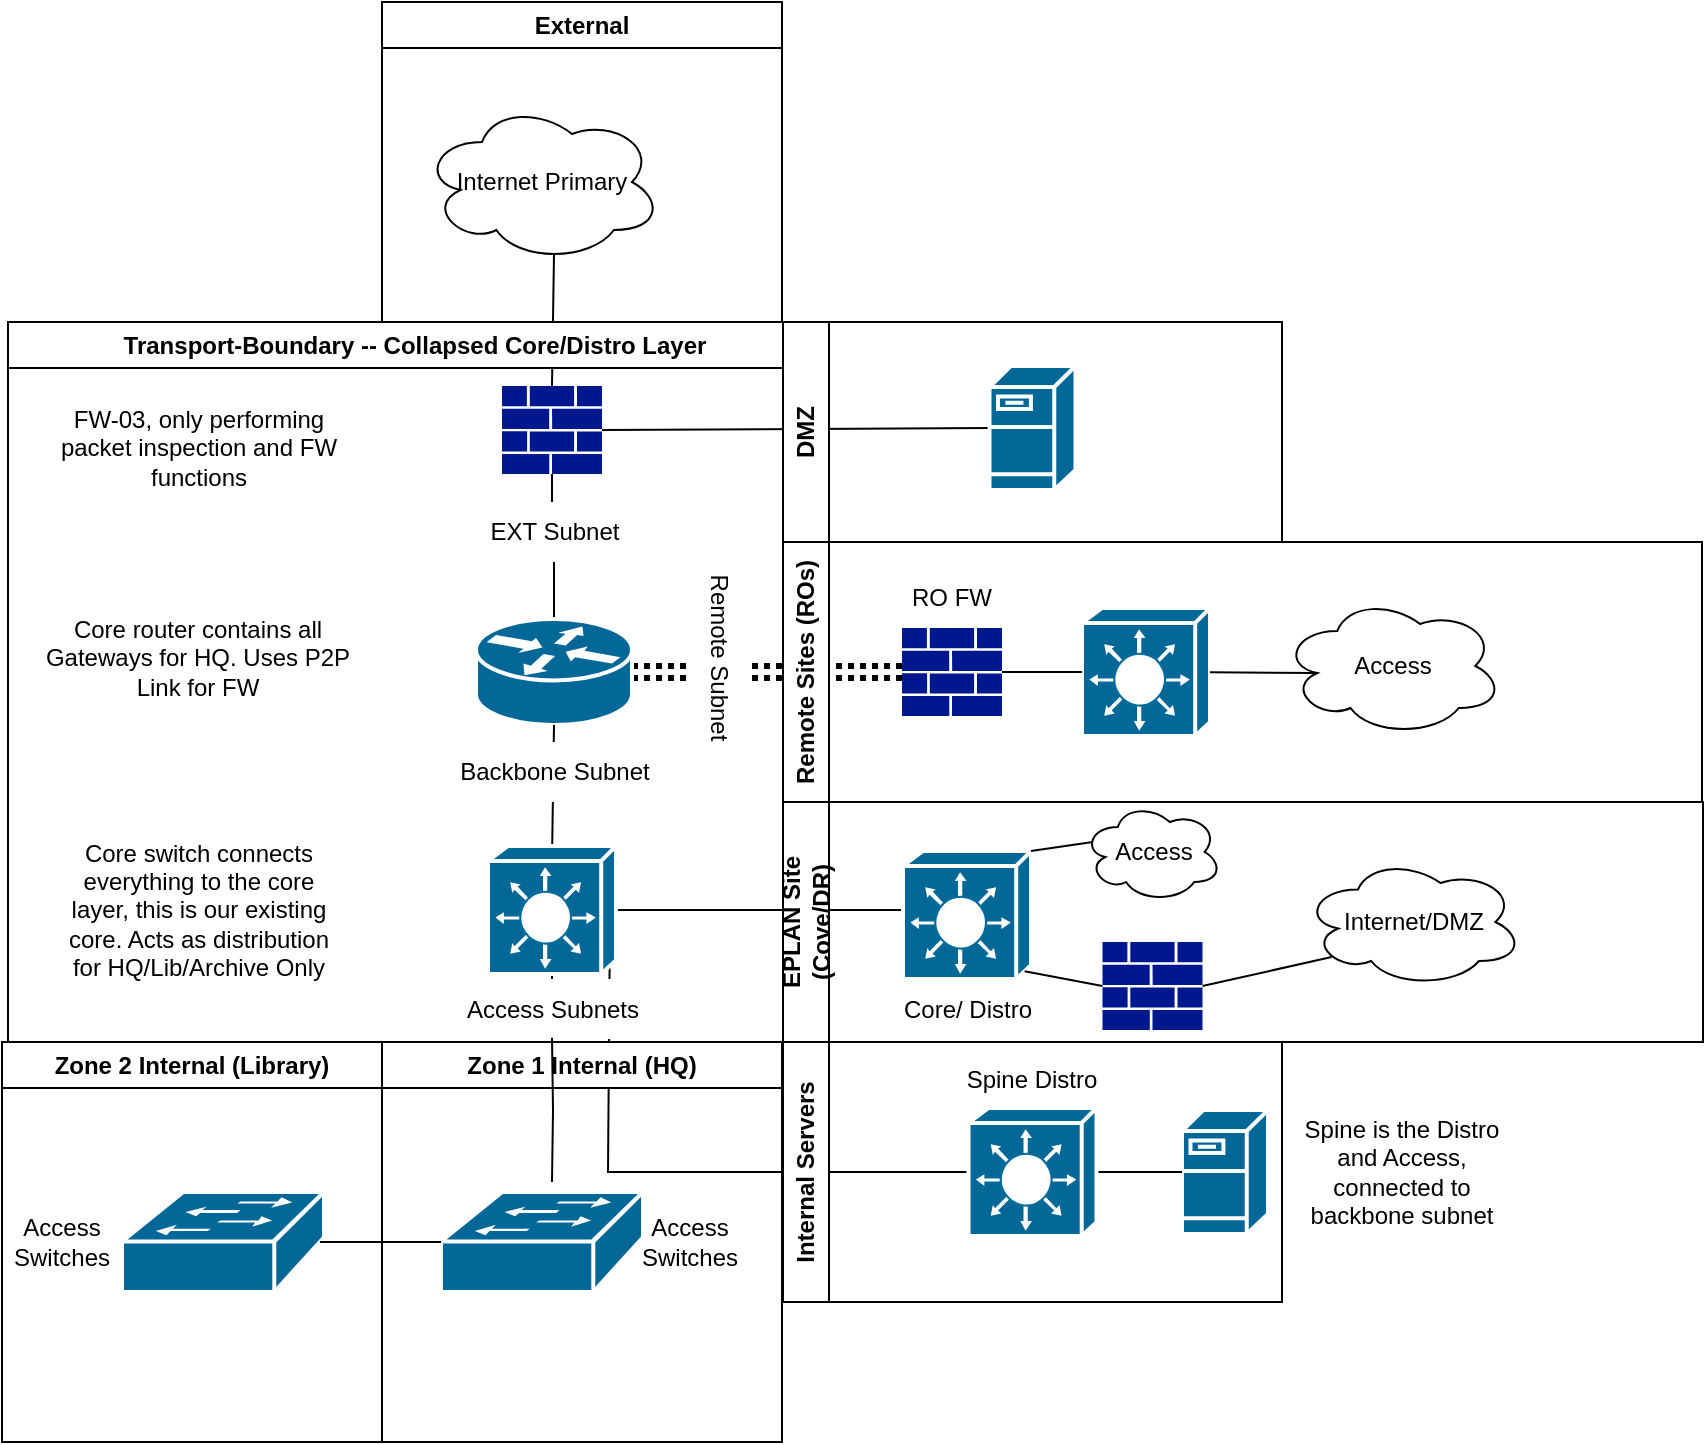 <mxfile version="26.1.0" pages="2">
  <diagram name="L3 Topo" id="GOpjCKeXJividRKamB3C">
    <mxGraphModel dx="1434" dy="746" grid="1" gridSize="10" guides="1" tooltips="1" connect="1" arrows="1" fold="1" page="1" pageScale="1" pageWidth="850" pageHeight="1100" math="0" shadow="0">
      <root>
        <mxCell id="0" />
        <mxCell id="1" parent="0" />
        <mxCell id="XTu77mCVGWq_RQ6g_cSt-16" value="" style="endArrow=none;html=1;rounded=0;entryX=0;entryY=0.5;entryDx=0;entryDy=0;entryPerimeter=0;exitX=1;exitY=0.5;exitDx=0;exitDy=0;exitPerimeter=0;dashed=1;dashPattern=1 1;shape=link;strokeWidth=3;" edge="1" parent="1" source="jJH2B-7xsKmhPhyJe4CN-5" target="XTu77mCVGWq_RQ6g_cSt-17">
          <mxGeometry width="50" height="50" relative="1" as="geometry">
            <mxPoint x="400" y="570" as="sourcePoint" />
            <mxPoint x="450" y="404" as="targetPoint" />
          </mxGeometry>
        </mxCell>
        <mxCell id="re71gaIuVMO5YuEKO1F2-16" value="" style="edgeStyle=orthogonalEdgeStyle;rounded=0;orthogonalLoop=1;jettySize=auto;html=1;endArrow=none;startFill=0;exitX=0;exitY=0.5;exitDx=0;exitDy=0;exitPerimeter=0;entryX=1;entryY=0.5;entryDx=0;entryDy=0;entryPerimeter=0;" parent="1" target="re71gaIuVMO5YuEKO1F2-15" edge="1" source="re71gaIuVMO5YuEKO1F2-2">
          <mxGeometry relative="1" as="geometry">
            <mxPoint x="460" y="396.5" as="sourcePoint" />
            <mxPoint x="360" y="530" as="targetPoint" />
            <Array as="points">
              <mxPoint x="451" y="524" />
            </Array>
          </mxGeometry>
        </mxCell>
        <mxCell id="jJH2B-7xsKmhPhyJe4CN-24" value="" style="endArrow=none;html=1;rounded=0;entryX=0;entryY=0.5;entryDx=0;entryDy=0;entryPerimeter=0;exitX=0.95;exitY=0.94;exitDx=0;exitDy=0;exitPerimeter=0;" parent="1" source="re71gaIuVMO5YuEKO1F2-15" target="re71gaIuVMO5YuEKO1F2-11" edge="1">
          <mxGeometry width="50" height="50" relative="1" as="geometry">
            <mxPoint x="320" y="524" as="sourcePoint" />
            <mxPoint x="420" y="525" as="targetPoint" />
            <Array as="points">
              <mxPoint x="303" y="655" />
            </Array>
          </mxGeometry>
        </mxCell>
        <mxCell id="jJH2B-7xsKmhPhyJe4CN-29" value="" style="edgeStyle=orthogonalEdgeStyle;rounded=0;orthogonalLoop=1;jettySize=auto;html=1;endArrow=none;startFill=0;entryX=0.5;entryY=0.98;entryDx=0;entryDy=0;entryPerimeter=0;" parent="1" edge="1" source="XTu77mCVGWq_RQ6g_cSt-20">
          <mxGeometry relative="1" as="geometry">
            <mxPoint x="275" y="548" as="targetPoint" />
            <mxPoint x="275" y="660" as="sourcePoint" />
          </mxGeometry>
        </mxCell>
        <mxCell id="jJH2B-7xsKmhPhyJe4CN-3" value="" style="endArrow=none;html=1;rounded=0;entryX=0.55;entryY=0.95;entryDx=0;entryDy=0;entryPerimeter=0;exitX=0.5;exitY=0;exitDx=0;exitDy=0;exitPerimeter=0;" parent="1" source="jJH2B-7xsKmhPhyJe4CN-1" target="jJH2B-7xsKmhPhyJe4CN-2" edge="1">
          <mxGeometry width="50" height="50" relative="1" as="geometry">
            <mxPoint x="-65" y="320" as="sourcePoint" />
            <mxPoint x="-15" y="270" as="targetPoint" />
          </mxGeometry>
        </mxCell>
        <mxCell id="jJH2B-7xsKmhPhyJe4CN-4" value="External" style="swimlane;whiteSpace=wrap;html=1;" parent="1" vertex="1">
          <mxGeometry x="190" y="70" width="200" height="160" as="geometry" />
        </mxCell>
        <mxCell id="jJH2B-7xsKmhPhyJe4CN-2" value="Internet Primary" style="ellipse;shape=cloud;whiteSpace=wrap;html=1;" parent="jJH2B-7xsKmhPhyJe4CN-4" vertex="1">
          <mxGeometry x="20" y="50" width="120" height="80" as="geometry" />
        </mxCell>
        <mxCell id="jJH2B-7xsKmhPhyJe4CN-8" value="Transport-Boundary -- Collapsed Core/Distro Layer" style="swimlane;whiteSpace=wrap;html=1;" parent="1" vertex="1">
          <mxGeometry x="3" y="230" width="407" height="360" as="geometry" />
        </mxCell>
        <mxCell id="re71gaIuVMO5YuEKO1F2-22" value="" style="edgeStyle=orthogonalEdgeStyle;rounded=0;orthogonalLoop=1;jettySize=auto;html=1;endArrow=none;startFill=0;entryX=0.5;entryY=1;entryDx=0;entryDy=0;entryPerimeter=0;" parent="jJH2B-7xsKmhPhyJe4CN-8" source="jJH2B-7xsKmhPhyJe4CN-5" target="jJH2B-7xsKmhPhyJe4CN-1" edge="1">
          <mxGeometry relative="1" as="geometry">
            <mxPoint x="735" y="310" as="sourcePoint" />
            <mxPoint x="735" y="246" as="targetPoint" />
          </mxGeometry>
        </mxCell>
        <mxCell id="jJH2B-7xsKmhPhyJe4CN-1" value="" style="sketch=0;aspect=fixed;pointerEvents=1;shadow=0;dashed=0;html=1;strokeColor=none;labelPosition=center;verticalLabelPosition=bottom;verticalAlign=top;align=center;fillColor=#00188D;shape=mxgraph.mscae.enterprise.firewall" parent="jJH2B-7xsKmhPhyJe4CN-8" vertex="1">
          <mxGeometry x="247" y="32" width="50" height="44" as="geometry" />
        </mxCell>
        <mxCell id="jJH2B-7xsKmhPhyJe4CN-5" value="" style="shape=mxgraph.cisco.routers.router;sketch=0;html=1;pointerEvents=1;dashed=0;fillColor=#036897;strokeColor=#ffffff;strokeWidth=2;verticalLabelPosition=bottom;verticalAlign=top;align=center;outlineConnect=0;" parent="jJH2B-7xsKmhPhyJe4CN-8" vertex="1">
          <mxGeometry x="234" y="148.5" width="78" height="53" as="geometry" />
        </mxCell>
        <mxCell id="jJH2B-7xsKmhPhyJe4CN-6" value="Core router contains all Gateways for HQ. Uses P2P Link for FW" style="text;html=1;align=center;verticalAlign=middle;whiteSpace=wrap;rounded=0;" parent="jJH2B-7xsKmhPhyJe4CN-8" vertex="1">
          <mxGeometry x="7" y="143" width="176" height="50" as="geometry" />
        </mxCell>
        <mxCell id="jJH2B-7xsKmhPhyJe4CN-9" value="FW-03, only performing packet inspection and FW functions" style="text;html=1;align=center;verticalAlign=middle;whiteSpace=wrap;rounded=0;" parent="jJH2B-7xsKmhPhyJe4CN-8" vertex="1">
          <mxGeometry x="17.5" y="41" width="155" height="43" as="geometry" />
        </mxCell>
        <mxCell id="jJH2B-7xsKmhPhyJe4CN-21" value="" style="edgeStyle=orthogonalEdgeStyle;rounded=0;orthogonalLoop=1;jettySize=auto;html=1;entryX=0.5;entryY=1;entryDx=0;entryDy=0;entryPerimeter=0;endArrow=none;startFill=0;exitX=0.5;exitY=0;exitDx=0;exitDy=0;exitPerimeter=0;" parent="jJH2B-7xsKmhPhyJe4CN-8" target="jJH2B-7xsKmhPhyJe4CN-5" edge="1">
          <mxGeometry relative="1" as="geometry">
            <mxPoint x="272" y="269" as="sourcePoint" />
            <mxPoint x="272" y="234" as="targetPoint" />
          </mxGeometry>
        </mxCell>
        <mxCell id="jJH2B-7xsKmhPhyJe4CN-26" value="Core switch connects everything to the core layer, this is our existing core. Acts as distribution for HQ/Lib/Archive Only" style="text;html=1;align=center;verticalAlign=middle;whiteSpace=wrap;rounded=0;" parent="jJH2B-7xsKmhPhyJe4CN-8" vertex="1">
          <mxGeometry x="27.5" y="259.5" width="135" height="69" as="geometry" />
        </mxCell>
        <mxCell id="jJH2B-7xsKmhPhyJe4CN-40" value="&lt;font style=&quot;color: light-dark(rgb(0, 0, 0), rgb(3, 3, 3));&quot;&gt;Backbone Subnet&lt;/font&gt;" style="text;html=1;align=center;verticalAlign=middle;whiteSpace=wrap;rounded=0;fillColor=light-dark(#FFFFFF,#FFFFFF);fillStyle=solid;" parent="jJH2B-7xsKmhPhyJe4CN-8" vertex="1">
          <mxGeometry x="221.5" y="210" width="103" height="30" as="geometry" />
        </mxCell>
        <mxCell id="re71gaIuVMO5YuEKO1F2-15" value="" style="shape=mxgraph.cisco.switches.layer_3_switch;sketch=0;html=1;pointerEvents=1;dashed=0;fillColor=#036897;strokeColor=#ffffff;strokeWidth=2;verticalLabelPosition=bottom;verticalAlign=top;align=center;outlineConnect=0;" parent="jJH2B-7xsKmhPhyJe4CN-8" vertex="1">
          <mxGeometry x="240" y="262" width="64" height="64" as="geometry" />
        </mxCell>
        <mxCell id="re71gaIuVMO5YuEKO1F2-21" value="&lt;font style=&quot;color: light-dark(rgb(0, 0, 0), rgb(3, 3, 3));&quot;&gt;EXT Subnet&lt;/font&gt;" style="text;html=1;align=center;verticalAlign=middle;whiteSpace=wrap;rounded=0;fillColor=light-dark(#FFFFFF,#FFFFFF);fillStyle=solid;" parent="jJH2B-7xsKmhPhyJe4CN-8" vertex="1">
          <mxGeometry x="221.5" y="90" width="103" height="30" as="geometry" />
        </mxCell>
        <mxCell id="re71gaIuVMO5YuEKO1F2-9" value="&lt;font style=&quot;color: light-dark(rgb(0, 0, 0), rgb(3, 3, 3));&quot;&gt;Remote Subnet&lt;/font&gt;" style="text;html=1;align=center;verticalAlign=middle;whiteSpace=wrap;rounded=0;fillColor=light-dark(#FFFFFF,#FFFFFF);fillStyle=solid;rotation=90;" parent="jJH2B-7xsKmhPhyJe4CN-8" vertex="1">
          <mxGeometry x="304" y="153" width="103" height="30" as="geometry" />
        </mxCell>
        <mxCell id="XTu77mCVGWq_RQ6g_cSt-20" value="&lt;font style=&quot;color: light-dark(rgb(0, 0, 0), rgb(3, 3, 3));&quot;&gt;Access Subnets&lt;/font&gt;" style="text;html=1;align=center;verticalAlign=middle;whiteSpace=wrap;rounded=0;fillColor=light-dark(#FFFFFF,#FFFFFF);fillStyle=solid;" vertex="1" parent="jJH2B-7xsKmhPhyJe4CN-8">
          <mxGeometry x="220.5" y="328.5" width="103" height="30" as="geometry" />
        </mxCell>
        <mxCell id="jJH2B-7xsKmhPhyJe4CN-14" value="" style="endArrow=none;html=1;rounded=0;entryX=0;entryY=0.5;entryDx=0;entryDy=0;entryPerimeter=0;exitX=1;exitY=0.5;exitDx=0;exitDy=0;exitPerimeter=0;" parent="1" source="jJH2B-7xsKmhPhyJe4CN-1" target="jJH2B-7xsKmhPhyJe4CN-13" edge="1">
          <mxGeometry width="50" height="50" relative="1" as="geometry">
            <mxPoint x="300" y="370" as="sourcePoint" />
            <mxPoint x="350" y="320" as="targetPoint" />
          </mxGeometry>
        </mxCell>
        <mxCell id="jJH2B-7xsKmhPhyJe4CN-10" value="DMZ" style="swimlane;horizontal=0;whiteSpace=wrap;html=1;flipH=1;flipV=0;direction=west;" parent="1" vertex="1">
          <mxGeometry x="390.5" y="230" width="249.5" height="110" as="geometry" />
        </mxCell>
        <mxCell id="jJH2B-7xsKmhPhyJe4CN-13" value="" style="shape=mxgraph.cisco.servers.fileserver;sketch=0;html=1;pointerEvents=1;dashed=0;fillColor=#036897;strokeColor=#ffffff;strokeWidth=2;verticalLabelPosition=bottom;verticalAlign=top;align=center;outlineConnect=0;" parent="jJH2B-7xsKmhPhyJe4CN-10" vertex="1">
          <mxGeometry x="103.25" y="22" width="43" height="62" as="geometry" />
        </mxCell>
        <mxCell id="jJH2B-7xsKmhPhyJe4CN-18" value="Zone 1 Internal (HQ)" style="swimlane;whiteSpace=wrap;html=1;" parent="1" vertex="1">
          <mxGeometry x="190" y="590" width="200" height="200" as="geometry" />
        </mxCell>
        <mxCell id="jJH2B-7xsKmhPhyJe4CN-28" value="Access Switches" style="text;html=1;align=center;verticalAlign=middle;whiteSpace=wrap;rounded=0;" parent="jJH2B-7xsKmhPhyJe4CN-18" vertex="1">
          <mxGeometry x="124" y="85" width="60" height="30" as="geometry" />
        </mxCell>
        <mxCell id="re71gaIuVMO5YuEKO1F2-12" value="" style="shape=mxgraph.cisco.switches.workgroup_switch;sketch=0;html=1;pointerEvents=1;dashed=0;fillColor=#036897;strokeColor=#ffffff;strokeWidth=2;verticalLabelPosition=bottom;verticalAlign=top;align=center;outlineConnect=0;" parent="jJH2B-7xsKmhPhyJe4CN-18" vertex="1">
          <mxGeometry x="29.5" y="75" width="101" height="50" as="geometry" />
        </mxCell>
        <mxCell id="jJH2B-7xsKmhPhyJe4CN-30" value="Zone 2 Internal (Library)" style="swimlane;whiteSpace=wrap;html=1;" parent="1" vertex="1">
          <mxGeometry y="590" width="190" height="200" as="geometry" />
        </mxCell>
        <mxCell id="jJH2B-7xsKmhPhyJe4CN-32" value="Access Switches" style="text;html=1;align=center;verticalAlign=middle;whiteSpace=wrap;rounded=0;" parent="jJH2B-7xsKmhPhyJe4CN-30" vertex="1">
          <mxGeometry y="85" width="60" height="30" as="geometry" />
        </mxCell>
        <mxCell id="re71gaIuVMO5YuEKO1F2-13" value="" style="shape=mxgraph.cisco.switches.workgroup_switch;sketch=0;html=1;pointerEvents=1;dashed=0;fillColor=#036897;strokeColor=#ffffff;strokeWidth=2;verticalLabelPosition=bottom;verticalAlign=top;align=center;outlineConnect=0;" parent="jJH2B-7xsKmhPhyJe4CN-30" vertex="1">
          <mxGeometry x="60" y="75" width="101" height="50" as="geometry" />
        </mxCell>
        <mxCell id="jJH2B-7xsKmhPhyJe4CN-37" value="Spine is the Distro and Access, connected to backbone subnet" style="text;html=1;align=center;verticalAlign=middle;whiteSpace=wrap;rounded=0;" parent="1" vertex="1">
          <mxGeometry x="650" y="617.5" width="100" height="75" as="geometry" />
        </mxCell>
        <mxCell id="jJH2B-7xsKmhPhyJe4CN-15" value="Internal Servers" style="swimlane;horizontal=0;whiteSpace=wrap;html=1;flipH=1;flipV=0;direction=west;startSize=23;" parent="1" vertex="1">
          <mxGeometry x="390.5" y="590" width="249.5" height="130" as="geometry" />
        </mxCell>
        <mxCell id="jJH2B-7xsKmhPhyJe4CN-16" value="" style="shape=mxgraph.cisco.servers.fileserver;sketch=0;html=1;pointerEvents=1;dashed=0;fillColor=#036897;strokeColor=#ffffff;strokeWidth=2;verticalLabelPosition=bottom;verticalAlign=top;align=center;outlineConnect=0;" parent="jJH2B-7xsKmhPhyJe4CN-15" vertex="1">
          <mxGeometry x="199.5" y="34" width="43" height="62" as="geometry" />
        </mxCell>
        <mxCell id="jJH2B-7xsKmhPhyJe4CN-25" value="Spine Distro" style="text;html=1;align=center;verticalAlign=middle;whiteSpace=wrap;rounded=0;" parent="jJH2B-7xsKmhPhyJe4CN-15" vertex="1">
          <mxGeometry x="84.75" y="4" width="80" height="30" as="geometry" />
        </mxCell>
        <mxCell id="re71gaIuVMO5YuEKO1F2-17" value="" style="edgeStyle=orthogonalEdgeStyle;rounded=0;orthogonalLoop=1;jettySize=auto;html=1;endArrow=none;startFill=0;" parent="jJH2B-7xsKmhPhyJe4CN-15" source="jJH2B-7xsKmhPhyJe4CN-16" target="re71gaIuVMO5YuEKO1F2-11" edge="1">
          <mxGeometry relative="1" as="geometry">
            <mxPoint x="954" y="465" as="targetPoint" />
            <mxPoint x="1050.5" y="465" as="sourcePoint" />
          </mxGeometry>
        </mxCell>
        <mxCell id="re71gaIuVMO5YuEKO1F2-11" value="" style="shape=mxgraph.cisco.switches.layer_3_switch;sketch=0;html=1;pointerEvents=1;dashed=0;fillColor=#036897;strokeColor=#ffffff;strokeWidth=2;verticalLabelPosition=bottom;verticalAlign=top;align=center;outlineConnect=0;" parent="jJH2B-7xsKmhPhyJe4CN-15" vertex="1">
          <mxGeometry x="92.75" y="33" width="64" height="64" as="geometry" />
        </mxCell>
        <mxCell id="jJH2B-7xsKmhPhyJe4CN-41" value="EPLAN Site (Cove/DR)" style="swimlane;horizontal=0;whiteSpace=wrap;html=1;startSize=23;" parent="1" vertex="1">
          <mxGeometry x="390.5" y="470" width="460" height="120" as="geometry" />
        </mxCell>
        <mxCell id="re71gaIuVMO5YuEKO1F2-5" value="Core/ Distro" style="text;html=1;align=center;verticalAlign=middle;whiteSpace=wrap;rounded=0;" parent="jJH2B-7xsKmhPhyJe4CN-41" vertex="1">
          <mxGeometry x="32" y="88.5" width="120" height="30" as="geometry" />
        </mxCell>
        <mxCell id="re71gaIuVMO5YuEKO1F2-2" value="" style="shape=mxgraph.cisco.switches.layer_3_switch;sketch=0;html=1;pointerEvents=1;dashed=0;fillColor=#036897;strokeColor=#ffffff;strokeWidth=2;verticalLabelPosition=bottom;verticalAlign=top;align=center;outlineConnect=0;" parent="jJH2B-7xsKmhPhyJe4CN-41" vertex="1">
          <mxGeometry x="60" y="24.5" width="64" height="64" as="geometry" />
        </mxCell>
        <mxCell id="re71gaIuVMO5YuEKO1F2-23" value="Access" style="ellipse;shape=cloud;whiteSpace=wrap;html=1;" parent="jJH2B-7xsKmhPhyJe4CN-41" vertex="1">
          <mxGeometry x="150" width="69.5" height="50" as="geometry" />
        </mxCell>
        <mxCell id="XTu77mCVGWq_RQ6g_cSt-6" value="" style="sketch=0;aspect=fixed;pointerEvents=1;shadow=0;dashed=0;html=1;strokeColor=none;labelPosition=center;verticalLabelPosition=bottom;verticalAlign=top;align=center;fillColor=#00188D;shape=mxgraph.mscae.enterprise.firewall" vertex="1" parent="jJH2B-7xsKmhPhyJe4CN-41">
          <mxGeometry x="159.75" y="70" width="50" height="44" as="geometry" />
        </mxCell>
        <mxCell id="XTu77mCVGWq_RQ6g_cSt-7" value="" style="endArrow=none;html=1;rounded=0;entryX=0.95;entryY=0.94;entryDx=0;entryDy=0;entryPerimeter=0;exitX=0;exitY=0.5;exitDx=0;exitDy=0;exitPerimeter=0;" edge="1" parent="jJH2B-7xsKmhPhyJe4CN-41" source="XTu77mCVGWq_RQ6g_cSt-6" target="re71gaIuVMO5YuEKO1F2-2">
          <mxGeometry width="50" height="50" relative="1" as="geometry">
            <mxPoint x="10" y="130" as="sourcePoint" />
            <mxPoint x="60" y="80" as="targetPoint" />
          </mxGeometry>
        </mxCell>
        <mxCell id="XTu77mCVGWq_RQ6g_cSt-8" value="" style="endArrow=none;html=1;rounded=0;entryX=0.07;entryY=0.4;entryDx=0;entryDy=0;entryPerimeter=0;exitX=1;exitY=0;exitDx=0;exitDy=0;exitPerimeter=0;" edge="1" parent="jJH2B-7xsKmhPhyJe4CN-41" source="re71gaIuVMO5YuEKO1F2-2" target="re71gaIuVMO5YuEKO1F2-23">
          <mxGeometry width="50" height="50" relative="1" as="geometry">
            <mxPoint x="10" y="130" as="sourcePoint" />
            <mxPoint x="60" y="80" as="targetPoint" />
          </mxGeometry>
        </mxCell>
        <mxCell id="XTu77mCVGWq_RQ6g_cSt-9" value="Internet/DMZ" style="ellipse;shape=cloud;whiteSpace=wrap;html=1;" vertex="1" parent="jJH2B-7xsKmhPhyJe4CN-41">
          <mxGeometry x="260" y="27.5" width="110" height="65" as="geometry" />
        </mxCell>
        <mxCell id="XTu77mCVGWq_RQ6g_cSt-10" value="" style="endArrow=none;html=1;rounded=0;entryX=0.13;entryY=0.77;entryDx=0;entryDy=0;entryPerimeter=0;exitX=1;exitY=0.5;exitDx=0;exitDy=0;exitPerimeter=0;" edge="1" parent="jJH2B-7xsKmhPhyJe4CN-41" source="XTu77mCVGWq_RQ6g_cSt-6" target="XTu77mCVGWq_RQ6g_cSt-9">
          <mxGeometry width="50" height="50" relative="1" as="geometry">
            <mxPoint x="10" y="130" as="sourcePoint" />
            <mxPoint x="60" y="80" as="targetPoint" />
          </mxGeometry>
        </mxCell>
        <mxCell id="re71gaIuVMO5YuEKO1F2-14" value="" style="endArrow=none;html=1;rounded=0;entryX=0;entryY=0.5;entryDx=0;entryDy=0;entryPerimeter=0;exitX=0.98;exitY=0.5;exitDx=0;exitDy=0;exitPerimeter=0;" parent="1" source="re71gaIuVMO5YuEKO1F2-13" target="re71gaIuVMO5YuEKO1F2-12" edge="1">
          <mxGeometry width="50" height="50" relative="1" as="geometry">
            <mxPoint x="240" y="470" as="sourcePoint" />
            <mxPoint x="290" y="420" as="targetPoint" />
          </mxGeometry>
        </mxCell>
        <mxCell id="XTu77mCVGWq_RQ6g_cSt-11" value="Remote Sites (ROs)" style="swimlane;horizontal=0;whiteSpace=wrap;html=1;flipH=1;flipV=0;direction=west;startSize=23;" vertex="1" parent="1">
          <mxGeometry x="390.5" y="340" width="459.5" height="130" as="geometry" />
        </mxCell>
        <mxCell id="XTu77mCVGWq_RQ6g_cSt-13" value="RO FW" style="text;html=1;align=center;verticalAlign=middle;whiteSpace=wrap;rounded=0;" vertex="1" parent="XTu77mCVGWq_RQ6g_cSt-11">
          <mxGeometry x="44.5" y="13" width="80" height="30" as="geometry" />
        </mxCell>
        <mxCell id="XTu77mCVGWq_RQ6g_cSt-17" value="" style="sketch=0;aspect=fixed;pointerEvents=1;shadow=0;dashed=0;html=1;strokeColor=none;labelPosition=center;verticalLabelPosition=bottom;verticalAlign=top;align=center;fillColor=#00188D;shape=mxgraph.mscae.enterprise.firewall" vertex="1" parent="XTu77mCVGWq_RQ6g_cSt-11">
          <mxGeometry x="59.5" y="43" width="50" height="44" as="geometry" />
        </mxCell>
        <mxCell id="XTu77mCVGWq_RQ6g_cSt-18" value="" style="shape=mxgraph.cisco.switches.layer_3_switch;sketch=0;html=1;pointerEvents=1;dashed=0;fillColor=#036897;strokeColor=#ffffff;strokeWidth=2;verticalLabelPosition=bottom;verticalAlign=top;align=center;outlineConnect=0;" vertex="1" parent="XTu77mCVGWq_RQ6g_cSt-11">
          <mxGeometry x="149.5" y="33" width="64" height="64" as="geometry" />
        </mxCell>
        <mxCell id="XTu77mCVGWq_RQ6g_cSt-22" value="" style="endArrow=none;html=1;rounded=0;entryX=0;entryY=0.5;entryDx=0;entryDy=0;entryPerimeter=0;exitX=1;exitY=0.5;exitDx=0;exitDy=0;exitPerimeter=0;" edge="1" parent="XTu77mCVGWq_RQ6g_cSt-11" source="XTu77mCVGWq_RQ6g_cSt-17" target="XTu77mCVGWq_RQ6g_cSt-18">
          <mxGeometry width="50" height="50" relative="1" as="geometry">
            <mxPoint x="-110.5" y="230" as="sourcePoint" />
            <mxPoint x="-60.5" y="180" as="targetPoint" />
          </mxGeometry>
        </mxCell>
        <mxCell id="XTu77mCVGWq_RQ6g_cSt-23" value="Access" style="ellipse;shape=cloud;whiteSpace=wrap;html=1;" vertex="1" parent="XTu77mCVGWq_RQ6g_cSt-11">
          <mxGeometry x="249.5" y="27" width="110.5" height="70" as="geometry" />
        </mxCell>
        <mxCell id="XTu77mCVGWq_RQ6g_cSt-24" value="" style="endArrow=none;html=1;rounded=0;entryX=0.16;entryY=0.55;entryDx=0;entryDy=0;entryPerimeter=0;" edge="1" parent="XTu77mCVGWq_RQ6g_cSt-11" source="XTu77mCVGWq_RQ6g_cSt-18" target="XTu77mCVGWq_RQ6g_cSt-23">
          <mxGeometry width="50" height="50" relative="1" as="geometry">
            <mxPoint x="-110.5" y="230" as="sourcePoint" />
            <mxPoint x="-60.5" y="180" as="targetPoint" />
          </mxGeometry>
        </mxCell>
        <mxCell id="XTu77mCVGWq_RQ6g_cSt-21" value="" style="edgeStyle=orthogonalEdgeStyle;rounded=0;orthogonalLoop=1;jettySize=auto;html=1;endArrow=none;startFill=0;entryX=0.5;entryY=0.98;entryDx=0;entryDy=0;entryPerimeter=0;" edge="1" parent="1" target="XTu77mCVGWq_RQ6g_cSt-20">
          <mxGeometry relative="1" as="geometry">
            <mxPoint x="275" y="548" as="targetPoint" />
            <mxPoint x="275" y="660" as="sourcePoint" />
          </mxGeometry>
        </mxCell>
      </root>
    </mxGraphModel>
  </diagram>
  <diagram id="omkMXJsfDcd_D2TGf_Po" name="OSPF Topo">
    <mxGraphModel dx="1674" dy="746" grid="1" gridSize="10" guides="1" tooltips="1" connect="1" arrows="1" fold="1" page="1" pageScale="1" pageWidth="850" pageHeight="1100" math="0" shadow="0">
      <root>
        <mxCell id="0" />
        <mxCell id="1" parent="0" />
      </root>
    </mxGraphModel>
  </diagram>
</mxfile>
